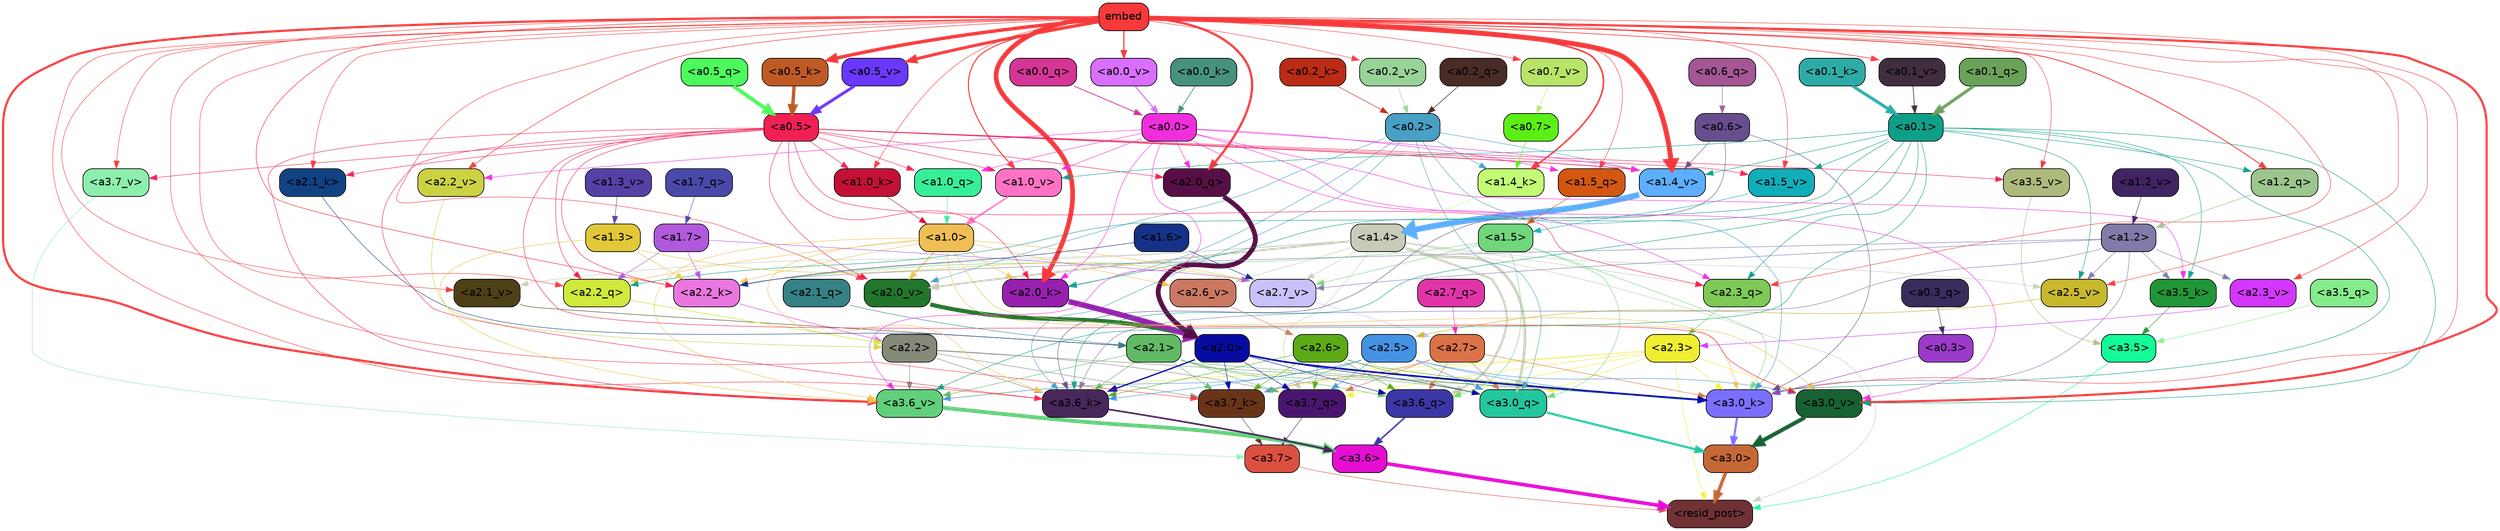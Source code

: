strict digraph "" {
	graph [bgcolor=transparent,
		layout=dot,
		overlap=false,
		splines=true
	];
	"<a3.7>"	[color=black,
		fillcolor="#dc503f",
		fontname=Helvetica,
		shape=box,
		style="filled, rounded"];
	"<resid_post>"	[color=black,
		fillcolor="#703234",
		fontname=Helvetica,
		shape=box,
		style="filled, rounded"];
	"<a3.7>" -> "<resid_post>"	[color="#dc503f",
		penwidth=0.6];
	"<a3.6>"	[color=black,
		fillcolor="#e60ed3",
		fontname=Helvetica,
		shape=box,
		style="filled, rounded"];
	"<a3.6>" -> "<resid_post>"	[color="#e60ed3",
		penwidth=4.646730065345764];
	"<a3.5>"	[color=black,
		fillcolor="#15fa98",
		fontname=Helvetica,
		shape=box,
		style="filled, rounded"];
	"<a3.5>" -> "<resid_post>"	[color="#15fa98",
		penwidth=0.6];
	"<a3.0>"	[color=black,
		fillcolor="#c56836",
		fontname=Helvetica,
		shape=box,
		style="filled, rounded"];
	"<a3.0>" -> "<resid_post>"	[color="#c56836",
		penwidth=4.323132634162903];
	"<a2.3>"	[color=black,
		fillcolor="#efee31",
		fontname=Helvetica,
		shape=box,
		style="filled, rounded"];
	"<a2.3>" -> "<resid_post>"	[color="#efee31",
		penwidth=0.6];
	"<a3.7_q>"	[color=black,
		fillcolor="#4a156f",
		fontname=Helvetica,
		shape=box,
		style="filled, rounded"];
	"<a2.3>" -> "<a3.7_q>"	[color="#efee31",
		penwidth=0.6];
	"<a3.6_q>"	[color=black,
		fillcolor="#3a37a6",
		fontname=Helvetica,
		shape=box,
		style="filled, rounded"];
	"<a2.3>" -> "<a3.6_q>"	[color="#efee31",
		penwidth=0.6];
	"<a3.0_q>"	[color=black,
		fillcolor="#22c79e",
		fontname=Helvetica,
		shape=box,
		style="filled, rounded"];
	"<a2.3>" -> "<a3.0_q>"	[color="#efee31",
		penwidth=0.6];
	"<a3.7_k>"	[color=black,
		fillcolor="#6a341a",
		fontname=Helvetica,
		shape=box,
		style="filled, rounded"];
	"<a2.3>" -> "<a3.7_k>"	[color="#efee31",
		penwidth=0.6];
	"<a3.0_k>"	[color=black,
		fillcolor="#7b6ffd",
		fontname=Helvetica,
		shape=box,
		style="filled, rounded"];
	"<a2.3>" -> "<a3.0_k>"	[color="#efee31",
		penwidth=0.6];
	"<a3.6_v>"	[color=black,
		fillcolor="#62cf7b",
		fontname=Helvetica,
		shape=box,
		style="filled, rounded"];
	"<a2.3>" -> "<a3.6_v>"	[color="#efee31",
		penwidth=0.6];
	"<a3.0_v>"	[color=black,
		fillcolor="#186133",
		fontname=Helvetica,
		shape=box,
		style="filled, rounded"];
	"<a2.3>" -> "<a3.0_v>"	[color="#efee31",
		penwidth=0.6];
	"<a1.4>"	[color=black,
		fillcolor="#c8cbb7",
		fontname=Helvetica,
		shape=box,
		style="filled, rounded"];
	"<a1.4>" -> "<resid_post>"	[color="#c8cbb7",
		penwidth=0.6];
	"<a1.4>" -> "<a3.7_q>"	[color="#c8cbb7",
		penwidth=0.6];
	"<a1.4>" -> "<a3.6_q>"	[color="#c8cbb7",
		penwidth=2.700703263282776];
	"<a1.4>" -> "<a3.0_q>"	[color="#c8cbb7",
		penwidth=3.34255850315094];
	"<a2.3_q>"	[color=black,
		fillcolor="#7fc956",
		fontname=Helvetica,
		shape=box,
		style="filled, rounded"];
	"<a1.4>" -> "<a2.3_q>"	[color="#c8cbb7",
		penwidth=0.6];
	"<a2.2_k>"	[color=black,
		fillcolor="#ea77e0",
		fontname=Helvetica,
		shape=box,
		style="filled, rounded"];
	"<a1.4>" -> "<a2.2_k>"	[color="#c8cbb7",
		penwidth=0.6];
	"<a2.7_v>"	[color=black,
		fillcolor="#c8c1fa",
		fontname=Helvetica,
		shape=box,
		style="filled, rounded"];
	"<a1.4>" -> "<a2.7_v>"	[color="#c8cbb7",
		penwidth=0.6];
	"<a2.6_v>"	[color=black,
		fillcolor="#cb7862",
		fontname=Helvetica,
		shape=box,
		style="filled, rounded"];
	"<a1.4>" -> "<a2.6_v>"	[color="#c8cbb7",
		penwidth=0.6];
	"<a2.5_v>"	[color=black,
		fillcolor="#c8b82d",
		fontname=Helvetica,
		shape=box,
		style="filled, rounded"];
	"<a1.4>" -> "<a2.5_v>"	[color="#c8cbb7",
		penwidth=0.6];
	"<a2.1_v>"	[color=black,
		fillcolor="#4e4117",
		fontname=Helvetica,
		shape=box,
		style="filled, rounded"];
	"<a1.4>" -> "<a2.1_v>"	[color="#c8cbb7",
		penwidth=0.6];
	"<a2.0_v>"	[color=black,
		fillcolor="#22762c",
		fontname=Helvetica,
		shape=box,
		style="filled, rounded"];
	"<a1.4>" -> "<a2.0_v>"	[color="#c8cbb7",
		penwidth=2.387977123260498];
	"<a3.7_q>" -> "<a3.7>"	[color="#4a156f",
		penwidth=0.6];
	"<a3.6_q>" -> "<a3.6>"	[color="#3a37a6",
		penwidth=2.03758105635643];
	"<a3.5_q>"	[color=black,
		fillcolor="#84ec8b",
		fontname=Helvetica,
		shape=box,
		style="filled, rounded"];
	"<a3.5_q>" -> "<a3.5>"	[color="#84ec8b",
		penwidth=0.6];
	"<a3.0_q>" -> "<a3.0>"	[color="#22c79e",
		penwidth=2.8638100624084473];
	"<a3.7_k>" -> "<a3.7>"	[color="#6a341a",
		penwidth=0.6];
	"<a3.6_k>"	[color=black,
		fillcolor="#48275b",
		fontname=Helvetica,
		shape=box,
		style="filled, rounded"];
	"<a3.6_k>" -> "<a3.6>"	[color="#48275b",
		penwidth=2.174198240041733];
	"<a3.5_k>"	[color=black,
		fillcolor="#219638",
		fontname=Helvetica,
		shape=box,
		style="filled, rounded"];
	"<a3.5_k>" -> "<a3.5>"	[color="#219638",
		penwidth=0.6];
	"<a3.0_k>" -> "<a3.0>"	[color="#7b6ffd",
		penwidth=2.6274144649505615];
	"<a3.7_v>"	[color=black,
		fillcolor="#8eeeae",
		fontname=Helvetica,
		shape=box,
		style="filled, rounded"];
	"<a3.7_v>" -> "<a3.7>"	[color="#8eeeae",
		penwidth=0.6];
	"<a3.6_v>" -> "<a3.6>"	[color="#62cf7b",
		penwidth=5.002329230308533];
	"<a3.5_v>"	[color=black,
		fillcolor="#adba7d",
		fontname=Helvetica,
		shape=box,
		style="filled, rounded"];
	"<a3.5_v>" -> "<a3.5>"	[color="#adba7d",
		penwidth=0.6];
	"<a3.0_v>" -> "<a3.0>"	[color="#186133",
		penwidth=5.188832879066467];
	"<a2.7>"	[color=black,
		fillcolor="#dc7248",
		fontname=Helvetica,
		shape=box,
		style="filled, rounded"];
	"<a2.7>" -> "<a3.7_q>"	[color="#dc7248",
		penwidth=0.6];
	"<a2.7>" -> "<a3.6_q>"	[color="#dc7248",
		penwidth=0.6];
	"<a2.7>" -> "<a3.0_q>"	[color="#dc7248",
		penwidth=0.6];
	"<a2.7>" -> "<a3.7_k>"	[color="#dc7248",
		penwidth=0.6];
	"<a2.7>" -> "<a3.0_k>"	[color="#dc7248",
		penwidth=0.6];
	"<a2.6>"	[color=black,
		fillcolor="#5daa17",
		fontname=Helvetica,
		shape=box,
		style="filled, rounded"];
	"<a2.6>" -> "<a3.7_q>"	[color="#5daa17",
		penwidth=0.6];
	"<a2.6>" -> "<a3.6_q>"	[color="#5daa17",
		penwidth=0.6];
	"<a2.6>" -> "<a3.0_q>"	[color="#5daa17",
		penwidth=0.6];
	"<a2.6>" -> "<a3.7_k>"	[color="#5daa17",
		penwidth=0.6];
	"<a2.6>" -> "<a3.6_k>"	[color="#5daa17",
		penwidth=0.6];
	"<a2.6>" -> "<a3.0_k>"	[color="#5daa17",
		penwidth=0.6];
	"<a2.5>"	[color=black,
		fillcolor="#4493e3",
		fontname=Helvetica,
		shape=box,
		style="filled, rounded"];
	"<a2.5>" -> "<a3.7_q>"	[color="#4493e3",
		penwidth=0.6];
	"<a2.5>" -> "<a3.0_q>"	[color="#4493e3",
		penwidth=0.6];
	"<a2.5>" -> "<a3.7_k>"	[color="#4493e3",
		penwidth=0.6];
	"<a2.5>" -> "<a3.6_k>"	[color="#4493e3",
		penwidth=0.6];
	"<a2.5>" -> "<a3.0_k>"	[color="#4493e3",
		penwidth=0.6];
	"<a2.5>" -> "<a3.6_v>"	[color="#4493e3",
		penwidth=0.6];
	"<a2.5>" -> "<a3.0_v>"	[color="#4493e3",
		penwidth=0.6];
	"<a2.2>"	[color=black,
		fillcolor="#858b78",
		fontname=Helvetica,
		shape=box,
		style="filled, rounded"];
	"<a2.2>" -> "<a3.7_q>"	[color="#858b78",
		penwidth=0.6];
	"<a2.2>" -> "<a3.7_k>"	[color="#858b78",
		penwidth=0.6];
	"<a2.2>" -> "<a3.6_k>"	[color="#858b78",
		penwidth=0.6];
	"<a2.2>" -> "<a3.0_k>"	[color="#858b78",
		penwidth=0.6];
	"<a2.2>" -> "<a3.6_v>"	[color="#858b78",
		penwidth=0.6];
	"<a2.1>"	[color=black,
		fillcolor="#61ba65",
		fontname=Helvetica,
		shape=box,
		style="filled, rounded"];
	"<a2.1>" -> "<a3.7_q>"	[color="#61ba65",
		penwidth=0.6];
	"<a2.1>" -> "<a3.6_q>"	[color="#61ba65",
		penwidth=0.6];
	"<a2.1>" -> "<a3.0_q>"	[color="#61ba65",
		penwidth=0.6];
	"<a2.1>" -> "<a3.7_k>"	[color="#61ba65",
		penwidth=0.6];
	"<a2.1>" -> "<a3.6_k>"	[color="#61ba65",
		penwidth=0.6];
	"<a2.1>" -> "<a3.0_k>"	[color="#61ba65",
		penwidth=0.6];
	"<a2.1>" -> "<a3.6_v>"	[color="#61ba65",
		penwidth=0.6];
	"<a2.0>"	[color=black,
		fillcolor="#060ca2",
		fontname=Helvetica,
		shape=box,
		style="filled, rounded"];
	"<a2.0>" -> "<a3.7_q>"	[color="#060ca2",
		penwidth=0.6];
	"<a2.0>" -> "<a3.6_q>"	[color="#060ca2",
		penwidth=0.6];
	"<a2.0>" -> "<a3.0_q>"	[color="#060ca2",
		penwidth=0.6];
	"<a2.0>" -> "<a3.7_k>"	[color="#060ca2",
		penwidth=0.6];
	"<a2.0>" -> "<a3.6_k>"	[color="#060ca2",
		penwidth=1.6454488784074783];
	"<a2.0>" -> "<a3.0_k>"	[color="#060ca2",
		penwidth=2.2218968719244003];
	"<a1.5>"	[color=black,
		fillcolor="#71d67c",
		fontname=Helvetica,
		shape=box,
		style="filled, rounded"];
	"<a1.5>" -> "<a3.6_q>"	[color="#71d67c",
		penwidth=0.6];
	"<a1.5>" -> "<a3.0_q>"	[color="#71d67c",
		penwidth=0.6];
	"<a1.5>" -> "<a3.0_k>"	[color="#71d67c",
		penwidth=0.6];
	"<a1.5>" -> "<a2.2_k>"	[color="#71d67c",
		penwidth=0.6];
	"<a1.5>" -> "<a2.7_v>"	[color="#71d67c",
		penwidth=0.6];
	"<a0.2>"	[color=black,
		fillcolor="#48a0c5",
		fontname=Helvetica,
		shape=box,
		style="filled, rounded"];
	"<a0.2>" -> "<a3.0_q>"	[color="#48a0c5",
		penwidth=0.6];
	"<a0.2>" -> "<a3.6_k>"	[color="#48a0c5",
		penwidth=0.6];
	"<a0.2>" -> "<a3.0_k>"	[color="#48a0c5",
		penwidth=0.6];
	"<a2.0_k>"	[color=black,
		fillcolor="#9820af",
		fontname=Helvetica,
		shape=box,
		style="filled, rounded"];
	"<a0.2>" -> "<a2.0_k>"	[color="#48a0c5",
		penwidth=0.6];
	"<a0.2>" -> "<a2.0_v>"	[color="#48a0c5",
		penwidth=0.6];
	"<a1.4_k>"	[color=black,
		fillcolor="#c2fc75",
		fontname=Helvetica,
		shape=box,
		style="filled, rounded"];
	"<a0.2>" -> "<a1.4_k>"	[color="#48a0c5",
		penwidth=0.6];
	"<a1.4_v>"	[color=black,
		fillcolor="#5daefe",
		fontname=Helvetica,
		shape=box,
		style="filled, rounded"];
	"<a0.2>" -> "<a1.4_v>"	[color="#48a0c5",
		penwidth=0.6];
	embed	[color=black,
		fillcolor="#f63a3b",
		fontname=Helvetica,
		shape=box,
		style="filled, rounded"];
	embed -> "<a3.7_k>"	[color="#f63a3b",
		penwidth=0.6];
	embed -> "<a3.6_k>"	[color="#f63a3b",
		penwidth=0.6];
	embed -> "<a3.0_k>"	[color="#f63a3b",
		penwidth=0.6];
	embed -> "<a3.7_v>"	[color="#f63a3b",
		penwidth=0.6];
	embed -> "<a3.6_v>"	[color="#f63a3b",
		penwidth=2.8301228284835815];
	embed -> "<a3.5_v>"	[color="#f63a3b",
		penwidth=0.6];
	embed -> "<a3.0_v>"	[color="#f63a3b",
		penwidth=2.7660785913467407];
	embed -> "<a2.3_q>"	[color="#f63a3b",
		penwidth=0.6];
	"<a2.2_q>"	[color=black,
		fillcolor="#d0e93c",
		fontname=Helvetica,
		shape=box,
		style="filled, rounded"];
	embed -> "<a2.2_q>"	[color="#f63a3b",
		penwidth=0.6];
	"<a2.0_q>"	[color=black,
		fillcolor="#580f45",
		fontname=Helvetica,
		shape=box,
		style="filled, rounded"];
	embed -> "<a2.0_q>"	[color="#f63a3b",
		penwidth=2.918822765350342];
	embed -> "<a2.2_k>"	[color="#f63a3b",
		penwidth=0.7099294662475586];
	"<a2.1_k>"	[color=black,
		fillcolor="#104284",
		fontname=Helvetica,
		shape=box,
		style="filled, rounded"];
	embed -> "<a2.1_k>"	[color="#f63a3b",
		penwidth=0.6];
	embed -> "<a2.0_k>"	[color="#f63a3b",
		penwidth=6.075345039367676];
	embed -> "<a2.5_v>"	[color="#f63a3b",
		penwidth=0.6];
	"<a2.3_v>"	[color=black,
		fillcolor="#d337fd",
		fontname=Helvetica,
		shape=box,
		style="filled, rounded"];
	embed -> "<a2.3_v>"	[color="#f63a3b",
		penwidth=0.6];
	"<a2.2_v>"	[color=black,
		fillcolor="#cdd243",
		fontname=Helvetica,
		shape=box,
		style="filled, rounded"];
	embed -> "<a2.2_v>"	[color="#f63a3b",
		penwidth=0.6909599304199219];
	embed -> "<a2.1_v>"	[color="#f63a3b",
		penwidth=0.6];
	embed -> "<a2.0_v>"	[color="#f63a3b",
		penwidth=0.6];
	"<a1.5_q>"	[color=black,
		fillcolor="#d45711",
		fontname=Helvetica,
		shape=box,
		style="filled, rounded"];
	embed -> "<a1.5_q>"	[color="#f63a3b",
		penwidth=0.6];
	"<a1.2_q>"	[color=black,
		fillcolor="#9cc68d",
		fontname=Helvetica,
		shape=box,
		style="filled, rounded"];
	embed -> "<a1.2_q>"	[color="#f63a3b",
		penwidth=1.1075286865234375];
	embed -> "<a1.4_k>"	[color="#f63a3b",
		penwidth=2.043105125427246];
	"<a1.0_k>"	[color=black,
		fillcolor="#c41036",
		fontname=Helvetica,
		shape=box,
		style="filled, rounded"];
	embed -> "<a1.0_k>"	[color="#f63a3b",
		penwidth=0.6];
	"<a1.5_v>"	[color=black,
		fillcolor="#11aeba",
		fontname=Helvetica,
		shape=box,
		style="filled, rounded"];
	embed -> "<a1.5_v>"	[color="#f63a3b",
		penwidth=0.6];
	embed -> "<a1.4_v>"	[color="#f63a3b",
		penwidth=6.46385931968689];
	"<a1.0_v>"	[color=black,
		fillcolor="#fe72c4",
		fontname=Helvetica,
		shape=box,
		style="filled, rounded"];
	embed -> "<a1.0_v>"	[color="#f63a3b",
		penwidth=1.273291826248169];
	"<a0.5_k>"	[color=black,
		fillcolor="#c05a25",
		fontname=Helvetica,
		shape=box,
		style="filled, rounded"];
	embed -> "<a0.5_k>"	[color="#f63a3b",
		penwidth=4.426396369934082];
	"<a0.7_v>"	[color=black,
		fillcolor="#b8e468",
		fontname=Helvetica,
		shape=box,
		style="filled, rounded"];
	embed -> "<a0.7_v>"	[color="#f63a3b",
		penwidth=0.6];
	"<a0.5_v>"	[color=black,
		fillcolor="#6a38fb",
		fontname=Helvetica,
		shape=box,
		style="filled, rounded"];
	embed -> "<a0.5_v>"	[color="#f63a3b",
		penwidth=3.920696496963501];
	"<a0.2_v>"	[color=black,
		fillcolor="#98d398",
		fontname=Helvetica,
		shape=box,
		style="filled, rounded"];
	embed -> "<a0.2_v>"	[color="#f63a3b",
		penwidth=0.6];
	"<a0.1_v>"	[color=black,
		fillcolor="#402d3e",
		fontname=Helvetica,
		shape=box,
		style="filled, rounded"];
	embed -> "<a0.1_v>"	[color="#f63a3b",
		penwidth=0.8145098686218262];
	"<a0.0_v>"	[color=black,
		fillcolor="#d86ffe",
		fontname=Helvetica,
		shape=box,
		style="filled, rounded"];
	embed -> "<a0.0_v>"	[color="#f63a3b",
		penwidth=1.426530361175537];
	"<a1.2>"	[color=black,
		fillcolor="#807ba8",
		fontname=Helvetica,
		shape=box,
		style="filled, rounded"];
	"<a1.2>" -> "<a3.6_k>"	[color="#807ba8",
		penwidth=0.6];
	"<a1.2>" -> "<a3.5_k>"	[color="#807ba8",
		penwidth=0.6];
	"<a1.2>" -> "<a3.0_k>"	[color="#807ba8",
		penwidth=0.6];
	"<a1.2>" -> "<a2.2_k>"	[color="#807ba8",
		penwidth=0.6];
	"<a1.2>" -> "<a2.7_v>"	[color="#807ba8",
		penwidth=0.6];
	"<a1.2>" -> "<a2.5_v>"	[color="#807ba8",
		penwidth=0.6];
	"<a1.2>" -> "<a2.3_v>"	[color="#807ba8",
		penwidth=0.6];
	"<a1.0>"	[color=black,
		fillcolor="#efbe54",
		fontname=Helvetica,
		shape=box,
		style="filled, rounded"];
	"<a1.0>" -> "<a3.6_k>"	[color="#efbe54",
		penwidth=0.6];
	"<a1.0>" -> "<a3.0_k>"	[color="#efbe54",
		penwidth=0.6];
	"<a1.0>" -> "<a3.6_v>"	[color="#efbe54",
		penwidth=0.6];
	"<a1.0>" -> "<a3.0_v>"	[color="#efbe54",
		penwidth=0.6];
	"<a1.0>" -> "<a2.2_q>"	[color="#efbe54",
		penwidth=0.6];
	"<a1.0>" -> "<a2.2_k>"	[color="#efbe54",
		penwidth=0.6];
	"<a1.0>" -> "<a2.0_k>"	[color="#efbe54",
		penwidth=0.6];
	"<a1.0>" -> "<a2.7_v>"	[color="#efbe54",
		penwidth=0.6];
	"<a1.0>" -> "<a2.6_v>"	[color="#efbe54",
		penwidth=0.6];
	"<a1.0>" -> "<a2.0_v>"	[color="#efbe54",
		penwidth=1.2435333728790283];
	"<a0.6>"	[color=black,
		fillcolor="#664e8f",
		fontname=Helvetica,
		shape=box,
		style="filled, rounded"];
	"<a0.6>" -> "<a3.6_k>"	[color="#664e8f",
		penwidth=0.6];
	"<a0.6>" -> "<a3.0_k>"	[color="#664e8f",
		penwidth=0.6];
	"<a0.6>" -> "<a1.4_v>"	[color="#664e8f",
		penwidth=0.6];
	"<a0.5>"	[color=black,
		fillcolor="#f12054",
		fontname=Helvetica,
		shape=box,
		style="filled, rounded"];
	"<a0.5>" -> "<a3.6_k>"	[color="#f12054",
		penwidth=0.6];
	"<a0.5>" -> "<a3.7_v>"	[color="#f12054",
		penwidth=0.6];
	"<a0.5>" -> "<a3.6_v>"	[color="#f12054",
		penwidth=0.6];
	"<a0.5>" -> "<a3.5_v>"	[color="#f12054",
		penwidth=0.6];
	"<a0.5>" -> "<a3.0_v>"	[color="#f12054",
		penwidth=0.6124261617660522];
	"<a0.5>" -> "<a2.3_q>"	[color="#f12054",
		penwidth=0.6];
	"<a0.5>" -> "<a2.2_q>"	[color="#f12054",
		penwidth=0.6];
	"<a0.5>" -> "<a2.0_q>"	[color="#f12054",
		penwidth=0.6];
	"<a0.5>" -> "<a2.2_k>"	[color="#f12054",
		penwidth=0.6];
	"<a0.5>" -> "<a2.1_k>"	[color="#f12054",
		penwidth=0.6];
	"<a0.5>" -> "<a2.0_k>"	[color="#f12054",
		penwidth=0.6112704277038574];
	"<a0.5>" -> "<a2.0_v>"	[color="#f12054",
		penwidth=0.6];
	"<a1.0_q>"	[color=black,
		fillcolor="#37ee98",
		fontname=Helvetica,
		shape=box,
		style="filled, rounded"];
	"<a0.5>" -> "<a1.0_q>"	[color="#f12054",
		penwidth=0.6];
	"<a0.5>" -> "<a1.0_k>"	[color="#f12054",
		penwidth=0.6];
	"<a0.5>" -> "<a1.5_v>"	[color="#f12054",
		penwidth=0.6];
	"<a0.5>" -> "<a1.4_v>"	[color="#f12054",
		penwidth=0.9145197868347168];
	"<a0.5>" -> "<a1.0_v>"	[color="#f12054",
		penwidth=0.6];
	"<a0.1>"	[color=black,
		fillcolor="#0e9f88",
		fontname=Helvetica,
		shape=box,
		style="filled, rounded"];
	"<a0.1>" -> "<a3.6_k>"	[color="#0e9f88",
		penwidth=0.6];
	"<a0.1>" -> "<a3.5_k>"	[color="#0e9f88",
		penwidth=0.6];
	"<a0.1>" -> "<a3.0_k>"	[color="#0e9f88",
		penwidth=0.6];
	"<a0.1>" -> "<a3.6_v>"	[color="#0e9f88",
		penwidth=0.6];
	"<a0.1>" -> "<a3.0_v>"	[color="#0e9f88",
		penwidth=0.6];
	"<a0.1>" -> "<a2.3_q>"	[color="#0e9f88",
		penwidth=0.6];
	"<a0.1>" -> "<a2.2_q>"	[color="#0e9f88",
		penwidth=0.6];
	"<a0.1>" -> "<a2.0_k>"	[color="#0e9f88",
		penwidth=0.6];
	"<a0.1>" -> "<a2.5_v>"	[color="#0e9f88",
		penwidth=0.6];
	"<a0.1>" -> "<a1.2_q>"	[color="#0e9f88",
		penwidth=0.6];
	"<a0.1>" -> "<a1.5_v>"	[color="#0e9f88",
		penwidth=0.6];
	"<a0.1>" -> "<a1.4_v>"	[color="#0e9f88",
		penwidth=0.6];
	"<a0.1>" -> "<a1.0_v>"	[color="#0e9f88",
		penwidth=0.6];
	"<a0.0>"	[color=black,
		fillcolor="#f12edd",
		fontname=Helvetica,
		shape=box,
		style="filled, rounded"];
	"<a0.0>" -> "<a3.5_k>"	[color="#f12edd",
		penwidth=0.6];
	"<a0.0>" -> "<a3.6_v>"	[color="#f12edd",
		penwidth=0.6];
	"<a0.0>" -> "<a3.0_v>"	[color="#f12edd",
		penwidth=0.6];
	"<a0.0>" -> "<a2.3_q>"	[color="#f12edd",
		penwidth=0.6];
	"<a0.0>" -> "<a2.0_q>"	[color="#f12edd",
		penwidth=0.6];
	"<a0.0>" -> "<a2.0_k>"	[color="#f12edd",
		penwidth=0.6];
	"<a0.0>" -> "<a2.2_v>"	[color="#f12edd",
		penwidth=0.6];
	"<a0.0>" -> "<a1.5_q>"	[color="#f12edd",
		penwidth=0.6];
	"<a0.0>" -> "<a1.0_q>"	[color="#f12edd",
		penwidth=0.6];
	"<a0.0>" -> "<a1.4_v>"	[color="#f12edd",
		penwidth=0.6];
	"<a0.0>" -> "<a1.0_v>"	[color="#f12edd",
		penwidth=0.6];
	"<a0.3>"	[color=black,
		fillcolor="#9b39c9",
		fontname=Helvetica,
		shape=box,
		style="filled, rounded"];
	"<a0.3>" -> "<a3.0_k>"	[color="#9b39c9",
		penwidth=0.6];
	"<a1.3>"	[color=black,
		fillcolor="#e2c837",
		fontname=Helvetica,
		shape=box,
		style="filled, rounded"];
	"<a1.3>" -> "<a3.6_v>"	[color="#e2c837",
		penwidth=0.6];
	"<a1.3>" -> "<a2.2_k>"	[color="#e2c837",
		penwidth=0.6];
	"<a1.3>" -> "<a2.7_v>"	[color="#e2c837",
		penwidth=0.6];
	"<a2.7_q>"	[color=black,
		fillcolor="#e234a9",
		fontname=Helvetica,
		shape=box,
		style="filled, rounded"];
	"<a2.7_q>" -> "<a2.7>"	[color="#e234a9",
		penwidth=0.6];
	"<a2.3_q>" -> "<a2.3>"	[color="#7fc956",
		penwidth=0.6];
	"<a2.2_q>" -> "<a2.2>"	[color="#d0e93c",
		penwidth=0.8114519119262695];
	"<a2.1_q>"	[color=black,
		fillcolor="#358185",
		fontname=Helvetica,
		shape=box,
		style="filled, rounded"];
	"<a2.1_q>" -> "<a2.1>"	[color="#358185",
		penwidth=0.6];
	"<a2.0_q>" -> "<a2.0>"	[color="#580f45",
		penwidth=6.2323237657547];
	"<a2.2_k>" -> "<a2.2>"	[color="#ea77e0",
		penwidth=0.9331893920898438];
	"<a2.1_k>" -> "<a2.1>"	[color="#104284",
		penwidth=0.6];
	"<a2.0_k>" -> "<a2.0>"	[color="#9820af",
		penwidth=7.158664226531982];
	"<a2.7_v>" -> "<a2.7>"	[color="#c8c1fa",
		penwidth=0.6];
	"<a2.6_v>" -> "<a2.6>"	[color="#cb7862",
		penwidth=0.6];
	"<a2.5_v>" -> "<a2.5>"	[color="#c8b82d",
		penwidth=0.6657319068908691];
	"<a2.3_v>" -> "<a2.3>"	[color="#d337fd",
		penwidth=0.6];
	"<a2.2_v>" -> "<a2.2>"	[color="#cdd243",
		penwidth=0.6];
	"<a2.1_v>" -> "<a2.1>"	[color="#4e4117",
		penwidth=0.6];
	"<a2.0_v>" -> "<a2.0>"	[color="#22762c",
		penwidth=5.380099236965179];
	"<a1.7>"	[color=black,
		fillcolor="#b159dc",
		fontname=Helvetica,
		shape=box,
		style="filled, rounded"];
	"<a1.7>" -> "<a2.2_q>"	[color="#b159dc",
		penwidth=0.6];
	"<a1.7>" -> "<a2.2_k>"	[color="#b159dc",
		penwidth=0.6];
	"<a1.7>" -> "<a2.7_v>"	[color="#b159dc",
		penwidth=0.6];
	"<a1.6>"	[color=black,
		fillcolor="#143287",
		fontname=Helvetica,
		shape=box,
		style="filled, rounded"];
	"<a1.6>" -> "<a2.2_k>"	[color="#143287",
		penwidth=0.6];
	"<a1.6>" -> "<a2.7_v>"	[color="#143287",
		penwidth=0.6];
	"<a1.7_q>"	[color=black,
		fillcolor="#4849a9",
		fontname=Helvetica,
		shape=box,
		style="filled, rounded"];
	"<a1.7_q>" -> "<a1.7>"	[color="#4849a9",
		penwidth=0.6];
	"<a1.5_q>" -> "<a1.5>"	[color="#d45711",
		penwidth=0.6];
	"<a1.2_q>" -> "<a1.2>"	[color="#9cc68d",
		penwidth=0.6965713500976562];
	"<a1.0_q>" -> "<a1.0>"	[color="#37ee98",
		penwidth=0.6];
	"<a1.4_k>" -> "<a1.4>"	[color="#c2fc75",
		penwidth=0.6];
	"<a1.0_k>" -> "<a1.0>"	[color="#c41036",
		penwidth=0.6];
	"<a1.5_v>" -> "<a1.5>"	[color="#11aeba",
		penwidth=0.6];
	"<a1.4_v>" -> "<a1.4>"	[color="#5daefe",
		penwidth=7.649995803833008];
	"<a1.3_v>"	[color=black,
		fillcolor="#5541a6",
		fontname=Helvetica,
		shape=box,
		style="filled, rounded"];
	"<a1.3_v>" -> "<a1.3>"	[color="#5541a6",
		penwidth=0.6];
	"<a1.2_v>"	[color=black,
		fillcolor="#412463",
		fontname=Helvetica,
		shape=box,
		style="filled, rounded"];
	"<a1.2_v>" -> "<a1.2>"	[color="#412463",
		penwidth=0.6];
	"<a1.0_v>" -> "<a1.0>"	[color="#fe72c4",
		penwidth=2.050852060317993];
	"<a0.7>"	[color=black,
		fillcolor="#5bef15",
		fontname=Helvetica,
		shape=box,
		style="filled, rounded"];
	"<a0.7>" -> "<a1.4_k>"	[color="#5bef15",
		penwidth=0.6];
	"<a0.6_q>"	[color=black,
		fillcolor="#a35795",
		fontname=Helvetica,
		shape=box,
		style="filled, rounded"];
	"<a0.6_q>" -> "<a0.6>"	[color="#a35795",
		penwidth=0.6];
	"<a0.5_q>"	[color=black,
		fillcolor="#4df95c",
		fontname=Helvetica,
		shape=box,
		style="filled, rounded"];
	"<a0.5_q>" -> "<a0.5>"	[color="#4df95c",
		penwidth=4.9415271282196045];
	"<a0.3_q>"	[color=black,
		fillcolor="#3a2c5d",
		fontname=Helvetica,
		shape=box,
		style="filled, rounded"];
	"<a0.3_q>" -> "<a0.3>"	[color="#3a2c5d",
		penwidth=0.6];
	"<a0.2_q>"	[color=black,
		fillcolor="#492c25",
		fontname=Helvetica,
		shape=box,
		style="filled, rounded"];
	"<a0.2_q>" -> "<a0.2>"	[color="#492c25",
		penwidth=0.7393593788146973];
	"<a0.1_q>"	[color=black,
		fillcolor="#6aa25a",
		fontname=Helvetica,
		shape=box,
		style="filled, rounded"];
	"<a0.1_q>" -> "<a0.1>"	[color="#6aa25a",
		penwidth=4.0437469482421875];
	"<a0.0_q>"	[color=black,
		fillcolor="#d53596",
		fontname=Helvetica,
		shape=box,
		style="filled, rounded"];
	"<a0.0_q>" -> "<a0.0>"	[color="#d53596",
		penwidth=1.0526800155639648];
	"<a0.5_k>" -> "<a0.5>"	[color="#c05a25",
		penwidth=4.382697105407715];
	"<a0.2_k>"	[color=black,
		fillcolor="#bb2b15",
		fontname=Helvetica,
		shape=box,
		style="filled, rounded"];
	"<a0.2_k>" -> "<a0.2>"	[color="#bb2b15",
		penwidth=0.6394491195678711];
	"<a0.1_k>"	[color=black,
		fillcolor="#2daca7",
		fontname=Helvetica,
		shape=box,
		style="filled, rounded"];
	"<a0.1_k>" -> "<a0.1>"	[color="#2daca7",
		penwidth=3.9428932666778564];
	"<a0.0_k>"	[color=black,
		fillcolor="#47927f",
		fontname=Helvetica,
		shape=box,
		style="filled, rounded"];
	"<a0.0_k>" -> "<a0.0>"	[color="#47927f",
		penwidth=0.9280776977539062];
	"<a0.7_v>" -> "<a0.7>"	[color="#b8e468",
		penwidth=0.6];
	"<a0.5_v>" -> "<a0.5>"	[color="#6a38fb",
		penwidth=3.8846328258514404];
	"<a0.2_v>" -> "<a0.2>"	[color="#98d398",
		penwidth=0.6];
	"<a0.1_v>" -> "<a0.1>"	[color="#402d3e",
		penwidth=0.8284716606140137];
	"<a0.0_v>" -> "<a0.0>"	[color="#d86ffe",
		penwidth=1.44976806640625];
}
